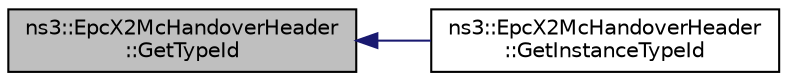 digraph "ns3::EpcX2McHandoverHeader::GetTypeId"
{
  edge [fontname="Helvetica",fontsize="10",labelfontname="Helvetica",labelfontsize="10"];
  node [fontname="Helvetica",fontsize="10",shape=record];
  rankdir="LR";
  Node1 [label="ns3::EpcX2McHandoverHeader\l::GetTypeId",height=0.2,width=0.4,color="black", fillcolor="grey75", style="filled", fontcolor="black"];
  Node1 -> Node2 [dir="back",color="midnightblue",fontsize="10",style="solid"];
  Node2 [label="ns3::EpcX2McHandoverHeader\l::GetInstanceTypeId",height=0.2,width=0.4,color="black", fillcolor="white", style="filled",URL="$d4/dc6/classns3_1_1EpcX2McHandoverHeader.html#ae9eba844f595084c6ccfb1af573ab8f8"];
}

